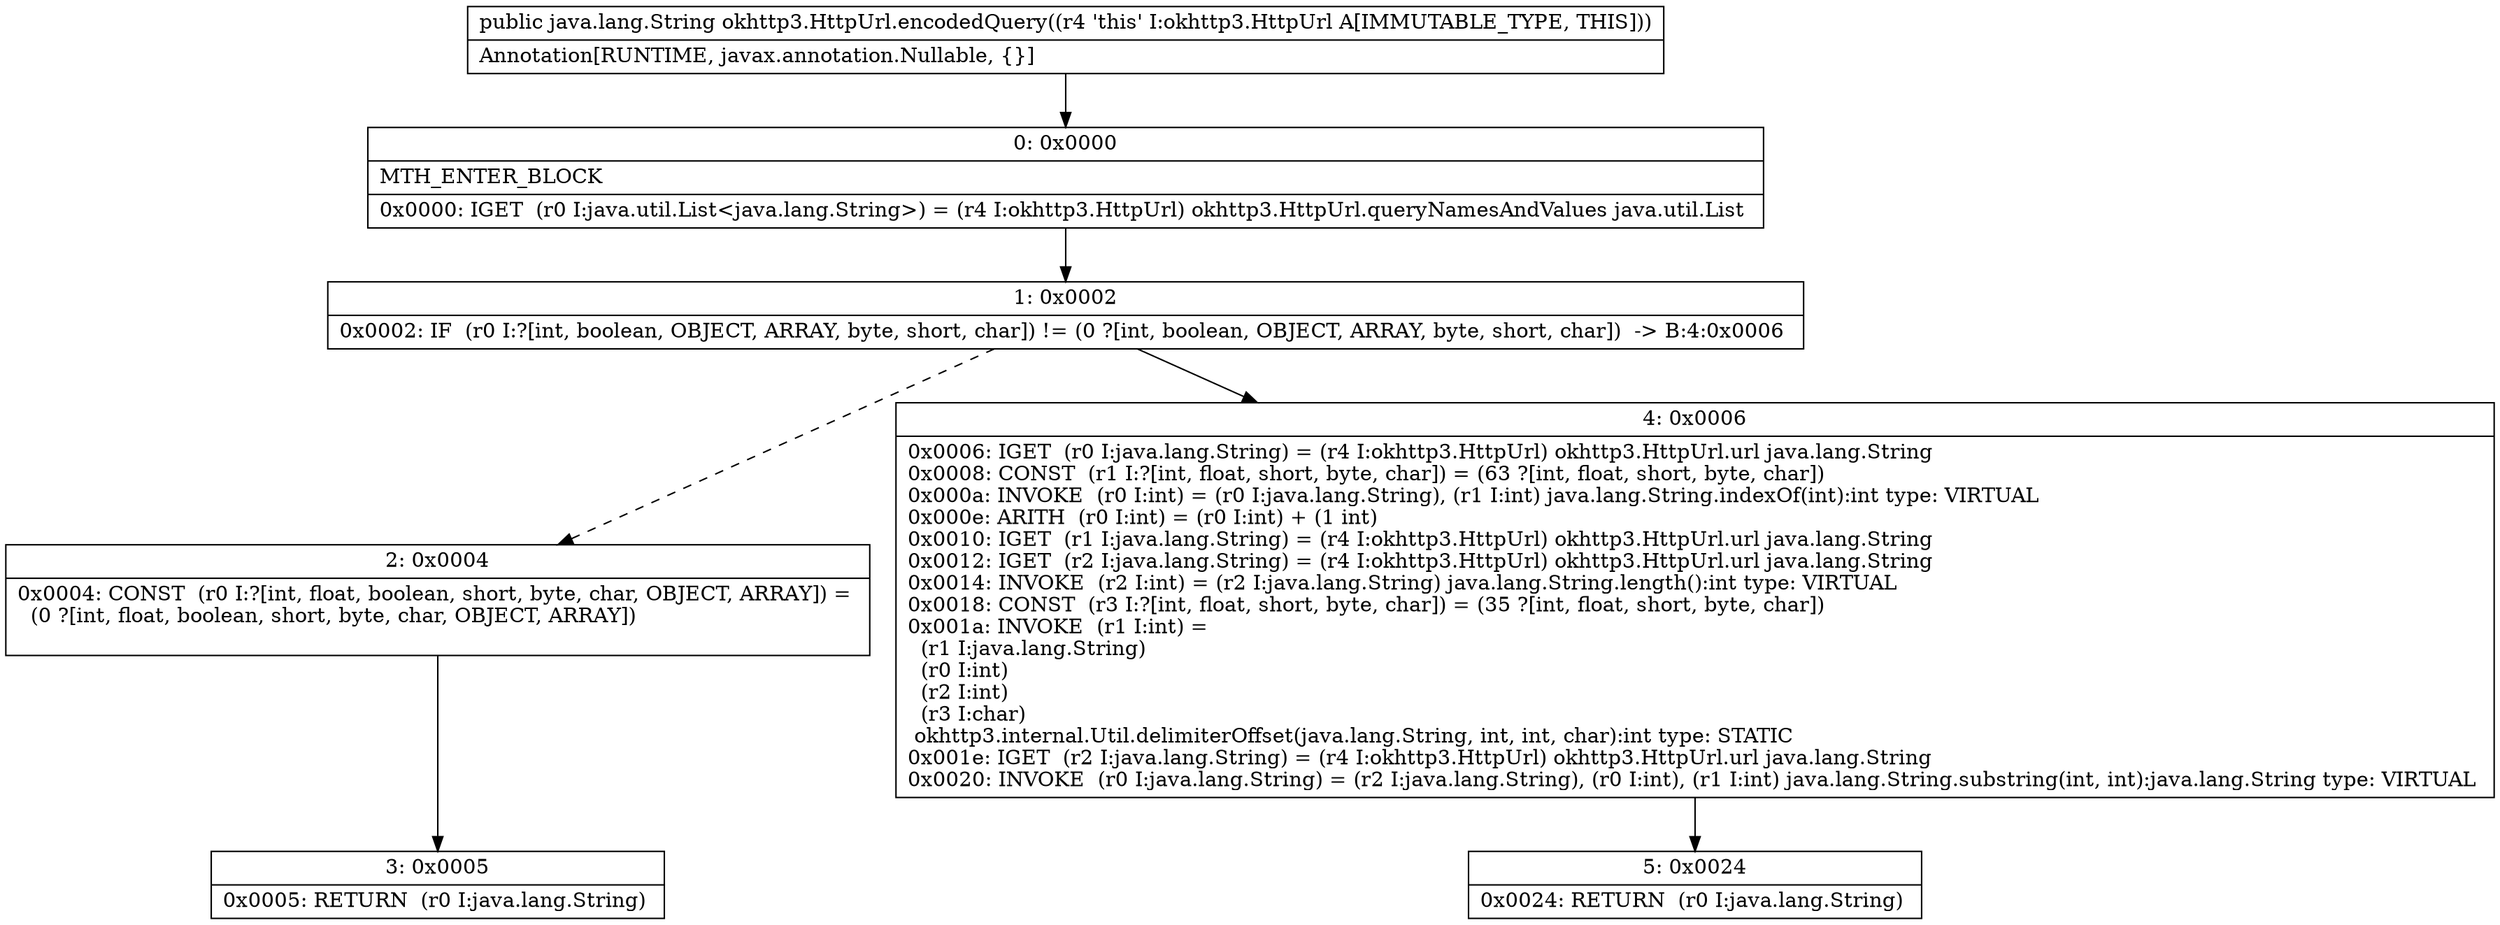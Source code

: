 digraph "CFG forokhttp3.HttpUrl.encodedQuery()Ljava\/lang\/String;" {
Node_0 [shape=record,label="{0\:\ 0x0000|MTH_ENTER_BLOCK\l|0x0000: IGET  (r0 I:java.util.List\<java.lang.String\>) = (r4 I:okhttp3.HttpUrl) okhttp3.HttpUrl.queryNamesAndValues java.util.List \l}"];
Node_1 [shape=record,label="{1\:\ 0x0002|0x0002: IF  (r0 I:?[int, boolean, OBJECT, ARRAY, byte, short, char]) != (0 ?[int, boolean, OBJECT, ARRAY, byte, short, char])  \-\> B:4:0x0006 \l}"];
Node_2 [shape=record,label="{2\:\ 0x0004|0x0004: CONST  (r0 I:?[int, float, boolean, short, byte, char, OBJECT, ARRAY]) = \l  (0 ?[int, float, boolean, short, byte, char, OBJECT, ARRAY])\l \l}"];
Node_3 [shape=record,label="{3\:\ 0x0005|0x0005: RETURN  (r0 I:java.lang.String) \l}"];
Node_4 [shape=record,label="{4\:\ 0x0006|0x0006: IGET  (r0 I:java.lang.String) = (r4 I:okhttp3.HttpUrl) okhttp3.HttpUrl.url java.lang.String \l0x0008: CONST  (r1 I:?[int, float, short, byte, char]) = (63 ?[int, float, short, byte, char]) \l0x000a: INVOKE  (r0 I:int) = (r0 I:java.lang.String), (r1 I:int) java.lang.String.indexOf(int):int type: VIRTUAL \l0x000e: ARITH  (r0 I:int) = (r0 I:int) + (1 int) \l0x0010: IGET  (r1 I:java.lang.String) = (r4 I:okhttp3.HttpUrl) okhttp3.HttpUrl.url java.lang.String \l0x0012: IGET  (r2 I:java.lang.String) = (r4 I:okhttp3.HttpUrl) okhttp3.HttpUrl.url java.lang.String \l0x0014: INVOKE  (r2 I:int) = (r2 I:java.lang.String) java.lang.String.length():int type: VIRTUAL \l0x0018: CONST  (r3 I:?[int, float, short, byte, char]) = (35 ?[int, float, short, byte, char]) \l0x001a: INVOKE  (r1 I:int) = \l  (r1 I:java.lang.String)\l  (r0 I:int)\l  (r2 I:int)\l  (r3 I:char)\l okhttp3.internal.Util.delimiterOffset(java.lang.String, int, int, char):int type: STATIC \l0x001e: IGET  (r2 I:java.lang.String) = (r4 I:okhttp3.HttpUrl) okhttp3.HttpUrl.url java.lang.String \l0x0020: INVOKE  (r0 I:java.lang.String) = (r2 I:java.lang.String), (r0 I:int), (r1 I:int) java.lang.String.substring(int, int):java.lang.String type: VIRTUAL \l}"];
Node_5 [shape=record,label="{5\:\ 0x0024|0x0024: RETURN  (r0 I:java.lang.String) \l}"];
MethodNode[shape=record,label="{public java.lang.String okhttp3.HttpUrl.encodedQuery((r4 'this' I:okhttp3.HttpUrl A[IMMUTABLE_TYPE, THIS]))  | Annotation[RUNTIME, javax.annotation.Nullable, \{\}]\l}"];
MethodNode -> Node_0;
Node_0 -> Node_1;
Node_1 -> Node_2[style=dashed];
Node_1 -> Node_4;
Node_2 -> Node_3;
Node_4 -> Node_5;
}

